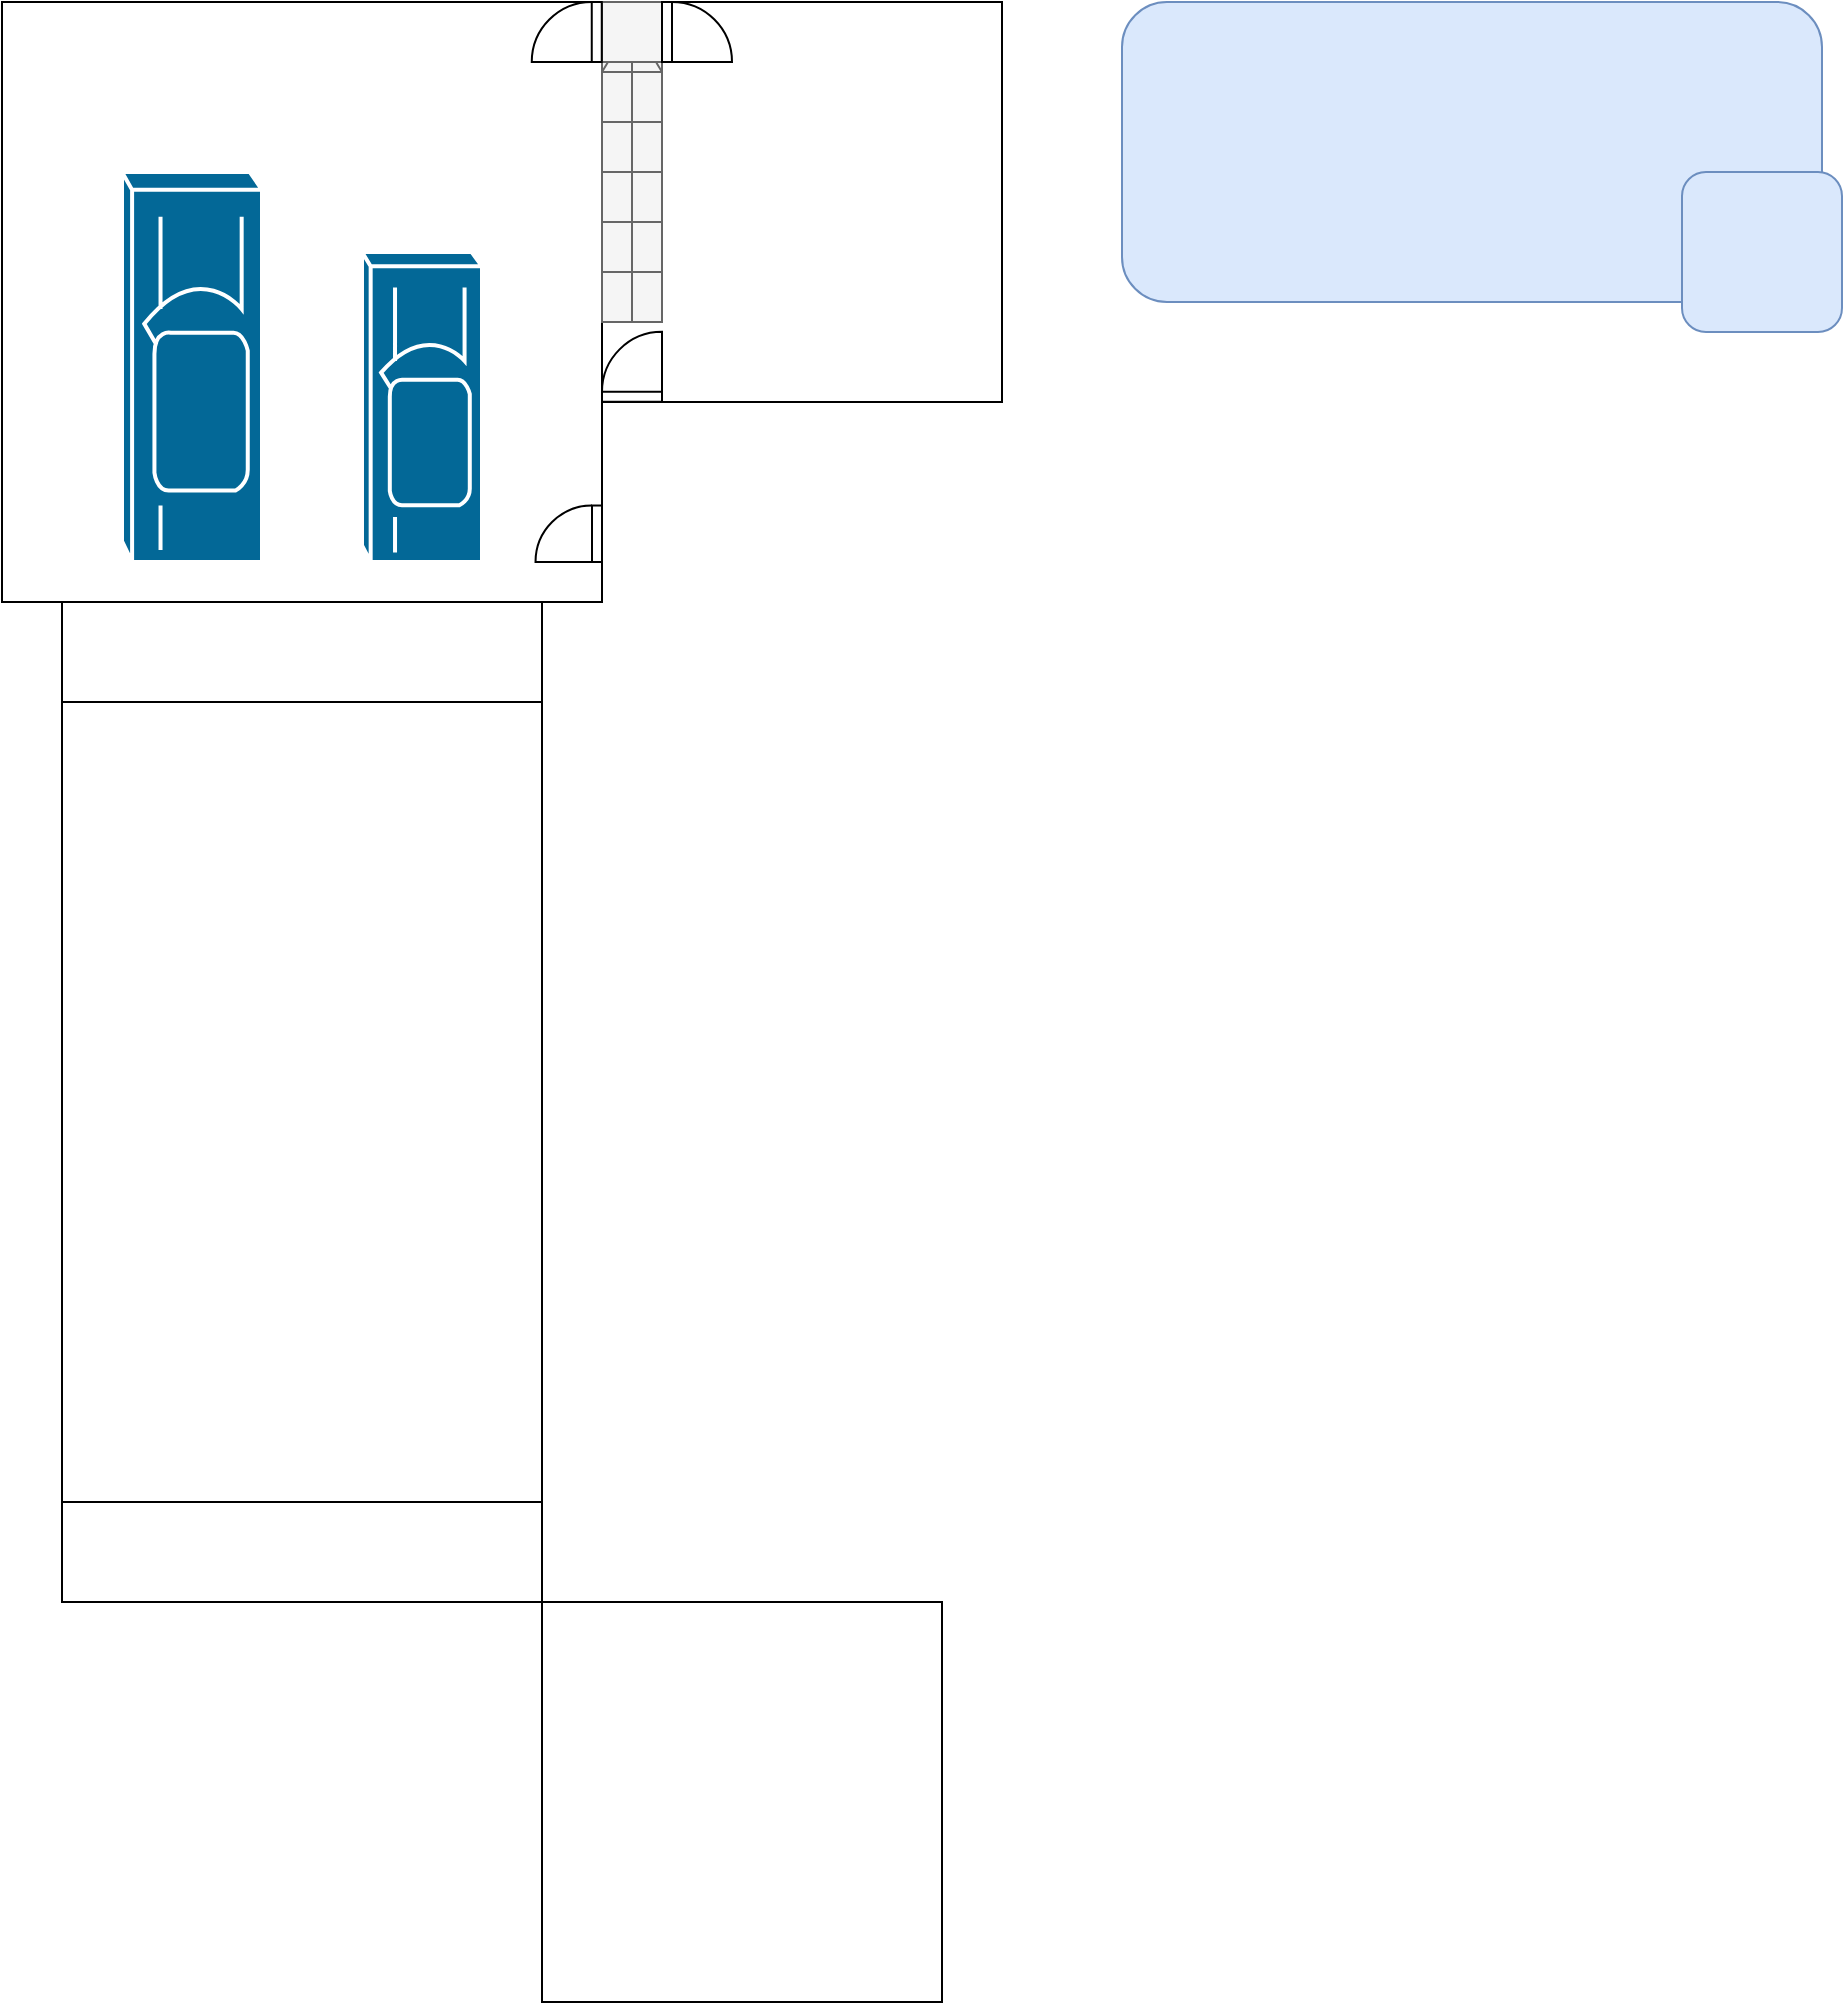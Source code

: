 <mxfile version="20.2.7" type="github">
  <diagram id="_7Dfbz3EUjFL6eM74Pef" name="Page-1">
    <mxGraphModel dx="868" dy="730" grid="1" gridSize="10" guides="1" tooltips="1" connect="1" arrows="1" fold="1" page="1" pageScale="1" pageWidth="850" pageHeight="1100" math="0" shadow="0">
      <root>
        <mxCell id="0" />
        <mxCell id="1" parent="0" />
        <mxCell id="GfFxDOf_tTCWFlTfAi5V-1" value="" style="shape=process;whiteSpace=wrap;html=1;backgroundOutline=1;direction=south;" vertex="1" parent="1">
          <mxGeometry x="30" y="300" width="240" height="500" as="geometry" />
        </mxCell>
        <mxCell id="GfFxDOf_tTCWFlTfAi5V-4" value="" style="whiteSpace=wrap;html=1;aspect=fixed;" vertex="1" parent="1">
          <mxGeometry x="270" y="800" width="200" height="200" as="geometry" />
        </mxCell>
        <mxCell id="GfFxDOf_tTCWFlTfAi5V-5" value="" style="whiteSpace=wrap;html=1;aspect=fixed;" vertex="1" parent="1">
          <mxGeometry width="300" height="300" as="geometry" />
        </mxCell>
        <mxCell id="GfFxDOf_tTCWFlTfAi5V-10" value="" style="verticalLabelPosition=bottom;html=1;verticalAlign=top;align=center;shape=mxgraph.floorplan.doorLeft;aspect=fixed;direction=north;flipH=1;" vertex="1" parent="1">
          <mxGeometry x="270" y="251.76" width="30" height="28.24" as="geometry" />
        </mxCell>
        <mxCell id="GfFxDOf_tTCWFlTfAi5V-11" value="" style="shape=mxgraph.cisco.misc.car;html=1;pointerEvents=1;dashed=0;fillColor=#036897;strokeColor=#ffffff;strokeWidth=2;verticalLabelPosition=bottom;verticalAlign=top;align=center;outlineConnect=0;direction=north;" vertex="1" parent="1">
          <mxGeometry x="180" y="125" width="60" height="155" as="geometry" />
        </mxCell>
        <mxCell id="GfFxDOf_tTCWFlTfAi5V-12" value="" style="shape=mxgraph.cisco.misc.car;html=1;pointerEvents=1;dashed=0;fillColor=#036897;strokeColor=#ffffff;strokeWidth=2;verticalLabelPosition=bottom;verticalAlign=top;align=center;outlineConnect=0;direction=north;" vertex="1" parent="1">
          <mxGeometry x="60" y="85" width="70" height="195" as="geometry" />
        </mxCell>
        <mxCell id="GfFxDOf_tTCWFlTfAi5V-13" value="" style="whiteSpace=wrap;html=1;aspect=fixed;" vertex="1" parent="1">
          <mxGeometry x="300" width="200" height="200" as="geometry" />
        </mxCell>
        <mxCell id="GfFxDOf_tTCWFlTfAi5V-6" value="" style="rounded=1;whiteSpace=wrap;html=1;fillColor=#dae8fc;strokeColor=#6c8ebf;" vertex="1" parent="1">
          <mxGeometry x="560" width="350" height="150" as="geometry" />
        </mxCell>
        <mxCell id="GfFxDOf_tTCWFlTfAi5V-7" value="" style="rounded=1;whiteSpace=wrap;html=1;fillColor=#dae8fc;strokeColor=#6c8ebf;" vertex="1" parent="1">
          <mxGeometry x="840" y="85" width="80" height="80" as="geometry" />
        </mxCell>
        <mxCell id="GfFxDOf_tTCWFlTfAi5V-22" value="" style="shape=image;html=1;verticalAlign=top;verticalLabelPosition=bottom;labelBackgroundColor=#ffffff;imageAspect=0;aspect=fixed;image=https://cdn1.iconfinder.com/data/icons/hawcons/32/700390-icon-20-basketball-hoop-128.png;direction=north;" vertex="1" parent="1">
          <mxGeometry y="480" width="80" height="80" as="geometry" />
        </mxCell>
        <mxCell id="GfFxDOf_tTCWFlTfAi5V-27" value="" style="verticalLabelPosition=bottom;html=1;verticalAlign=top;align=center;shape=mxgraph.floorplan.stairs;direction=north;fillColor=#f5f5f5;fontColor=#333333;strokeColor=#666666;" vertex="1" parent="1">
          <mxGeometry x="300" y="10" width="30" height="150" as="geometry" />
        </mxCell>
        <mxCell id="GfFxDOf_tTCWFlTfAi5V-29" value="" style="verticalLabelPosition=bottom;html=1;verticalAlign=top;align=center;shape=mxgraph.floorplan.doorRight;aspect=fixed;flipV=1;" vertex="1" parent="1">
          <mxGeometry x="300" y="168" width="30" height="31.88" as="geometry" />
        </mxCell>
        <mxCell id="GfFxDOf_tTCWFlTfAi5V-30" value="" style="rounded=0;whiteSpace=wrap;html=1;fillColor=#f5f5f5;fontColor=#333333;strokeColor=#666666;" vertex="1" parent="1">
          <mxGeometry x="300" width="30" height="30" as="geometry" />
        </mxCell>
        <mxCell id="GfFxDOf_tTCWFlTfAi5V-31" value="" style="verticalLabelPosition=bottom;html=1;verticalAlign=top;align=center;shape=mxgraph.floorplan.doorRight;aspect=fixed;flipV=0;direction=south;flipH=1;" vertex="1" parent="1">
          <mxGeometry x="330" width="31.88" height="30" as="geometry" />
        </mxCell>
        <mxCell id="GfFxDOf_tTCWFlTfAi5V-32" value="" style="verticalLabelPosition=bottom;html=1;verticalAlign=top;align=center;shape=mxgraph.floorplan.doorRight;aspect=fixed;flipV=0;direction=south;flipH=0;" vertex="1" parent="1">
          <mxGeometry x="268" width="31.88" height="30" as="geometry" />
        </mxCell>
      </root>
    </mxGraphModel>
  </diagram>
</mxfile>
